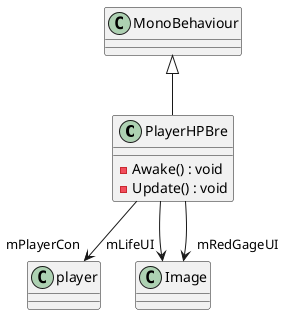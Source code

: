 @startuml
class PlayerHPBre {
    - Awake() : void
    - Update() : void
}
MonoBehaviour <|-- PlayerHPBre
PlayerHPBre --> "mPlayerCon" player
PlayerHPBre --> "mLifeUI" Image
PlayerHPBre --> "mRedGageUI" Image
@enduml
